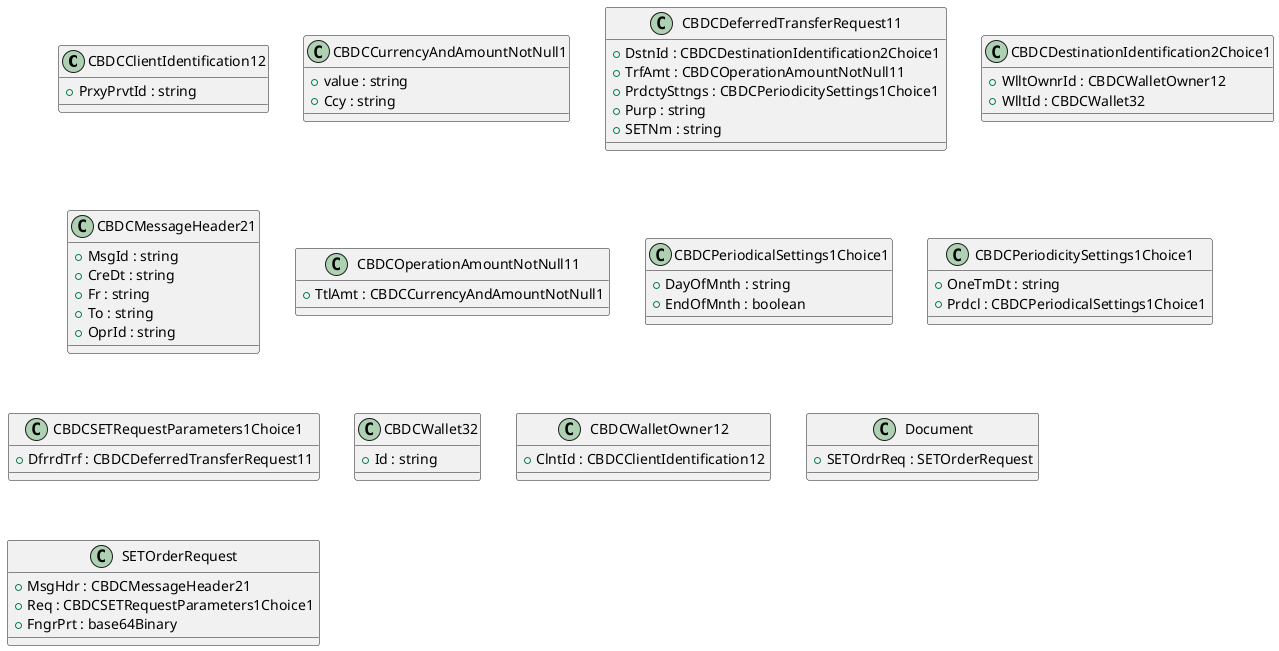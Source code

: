 @startuml

class CBDCClientIdentification12 {
    +PrxyPrvtId : string
}
class CBDCCurrencyAndAmountNotNull1 {
    +value : string
    +Ccy : string
}
class CBDCDeferredTransferRequest11 {
    +DstnId : CBDCDestinationIdentification2Choice1
    +TrfAmt : CBDCOperationAmountNotNull11
    +PrdctySttngs : CBDCPeriodicitySettings1Choice1
    +Purp : string
    +SETNm : string
}
class CBDCDestinationIdentification2Choice1 {
    +WlltOwnrId : CBDCWalletOwner12
    +WlltId : CBDCWallet32
}
class CBDCMessageHeader21 {
    +MsgId : string
    +CreDt : string
    +Fr : string
    +To : string
    +OprId : string
}
class CBDCOperationAmountNotNull11 {
    +TtlAmt : CBDCCurrencyAndAmountNotNull1
}
class CBDCPeriodicalSettings1Choice1 {
    +DayOfMnth : string
    +EndOfMnth : boolean
}
class CBDCPeriodicitySettings1Choice1 {
    +OneTmDt : string
    +Prdcl : CBDCPeriodicalSettings1Choice1
}
class CBDCSETRequestParameters1Choice1 {
    +DfrrdTrf : CBDCDeferredTransferRequest11
}
class CBDCWallet32 {
    +Id : string
}
class CBDCWalletOwner12 {
    +ClntId : CBDCClientIdentification12
}
class Document {
    +SETOrdrReq : SETOrderRequest
}
class SETOrderRequest {
    +MsgHdr : CBDCMessageHeader21
    +Req : CBDCSETRequestParameters1Choice1
    +FngrPrt : base64Binary
}

@enduml
